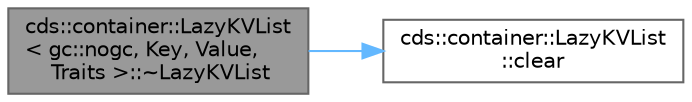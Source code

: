 digraph "cds::container::LazyKVList&lt; gc::nogc, Key, Value, Traits &gt;::~LazyKVList"
{
 // LATEX_PDF_SIZE
  bgcolor="transparent";
  edge [fontname=Helvetica,fontsize=10,labelfontname=Helvetica,labelfontsize=10];
  node [fontname=Helvetica,fontsize=10,shape=box,height=0.2,width=0.4];
  rankdir="LR";
  Node1 [id="Node000001",label="cds::container::LazyKVList\l\< gc::nogc, Key, Value,\l Traits \>::~LazyKVList",height=0.2,width=0.4,color="gray40", fillcolor="grey60", style="filled", fontcolor="black",tooltip="Desctructor clears the list"];
  Node1 -> Node2 [id="edge2_Node000001_Node000002",color="steelblue1",style="solid",tooltip=" "];
  Node2 [id="Node000002",label="cds::container::LazyKVList\l::clear",height=0.2,width=0.4,color="grey40", fillcolor="white", style="filled",URL="$classcds_1_1container_1_1_lazy_k_v_list.html#a27f0d0de9fc70defcf27a20fc7351a6d",tooltip="Clears the list"];
}
